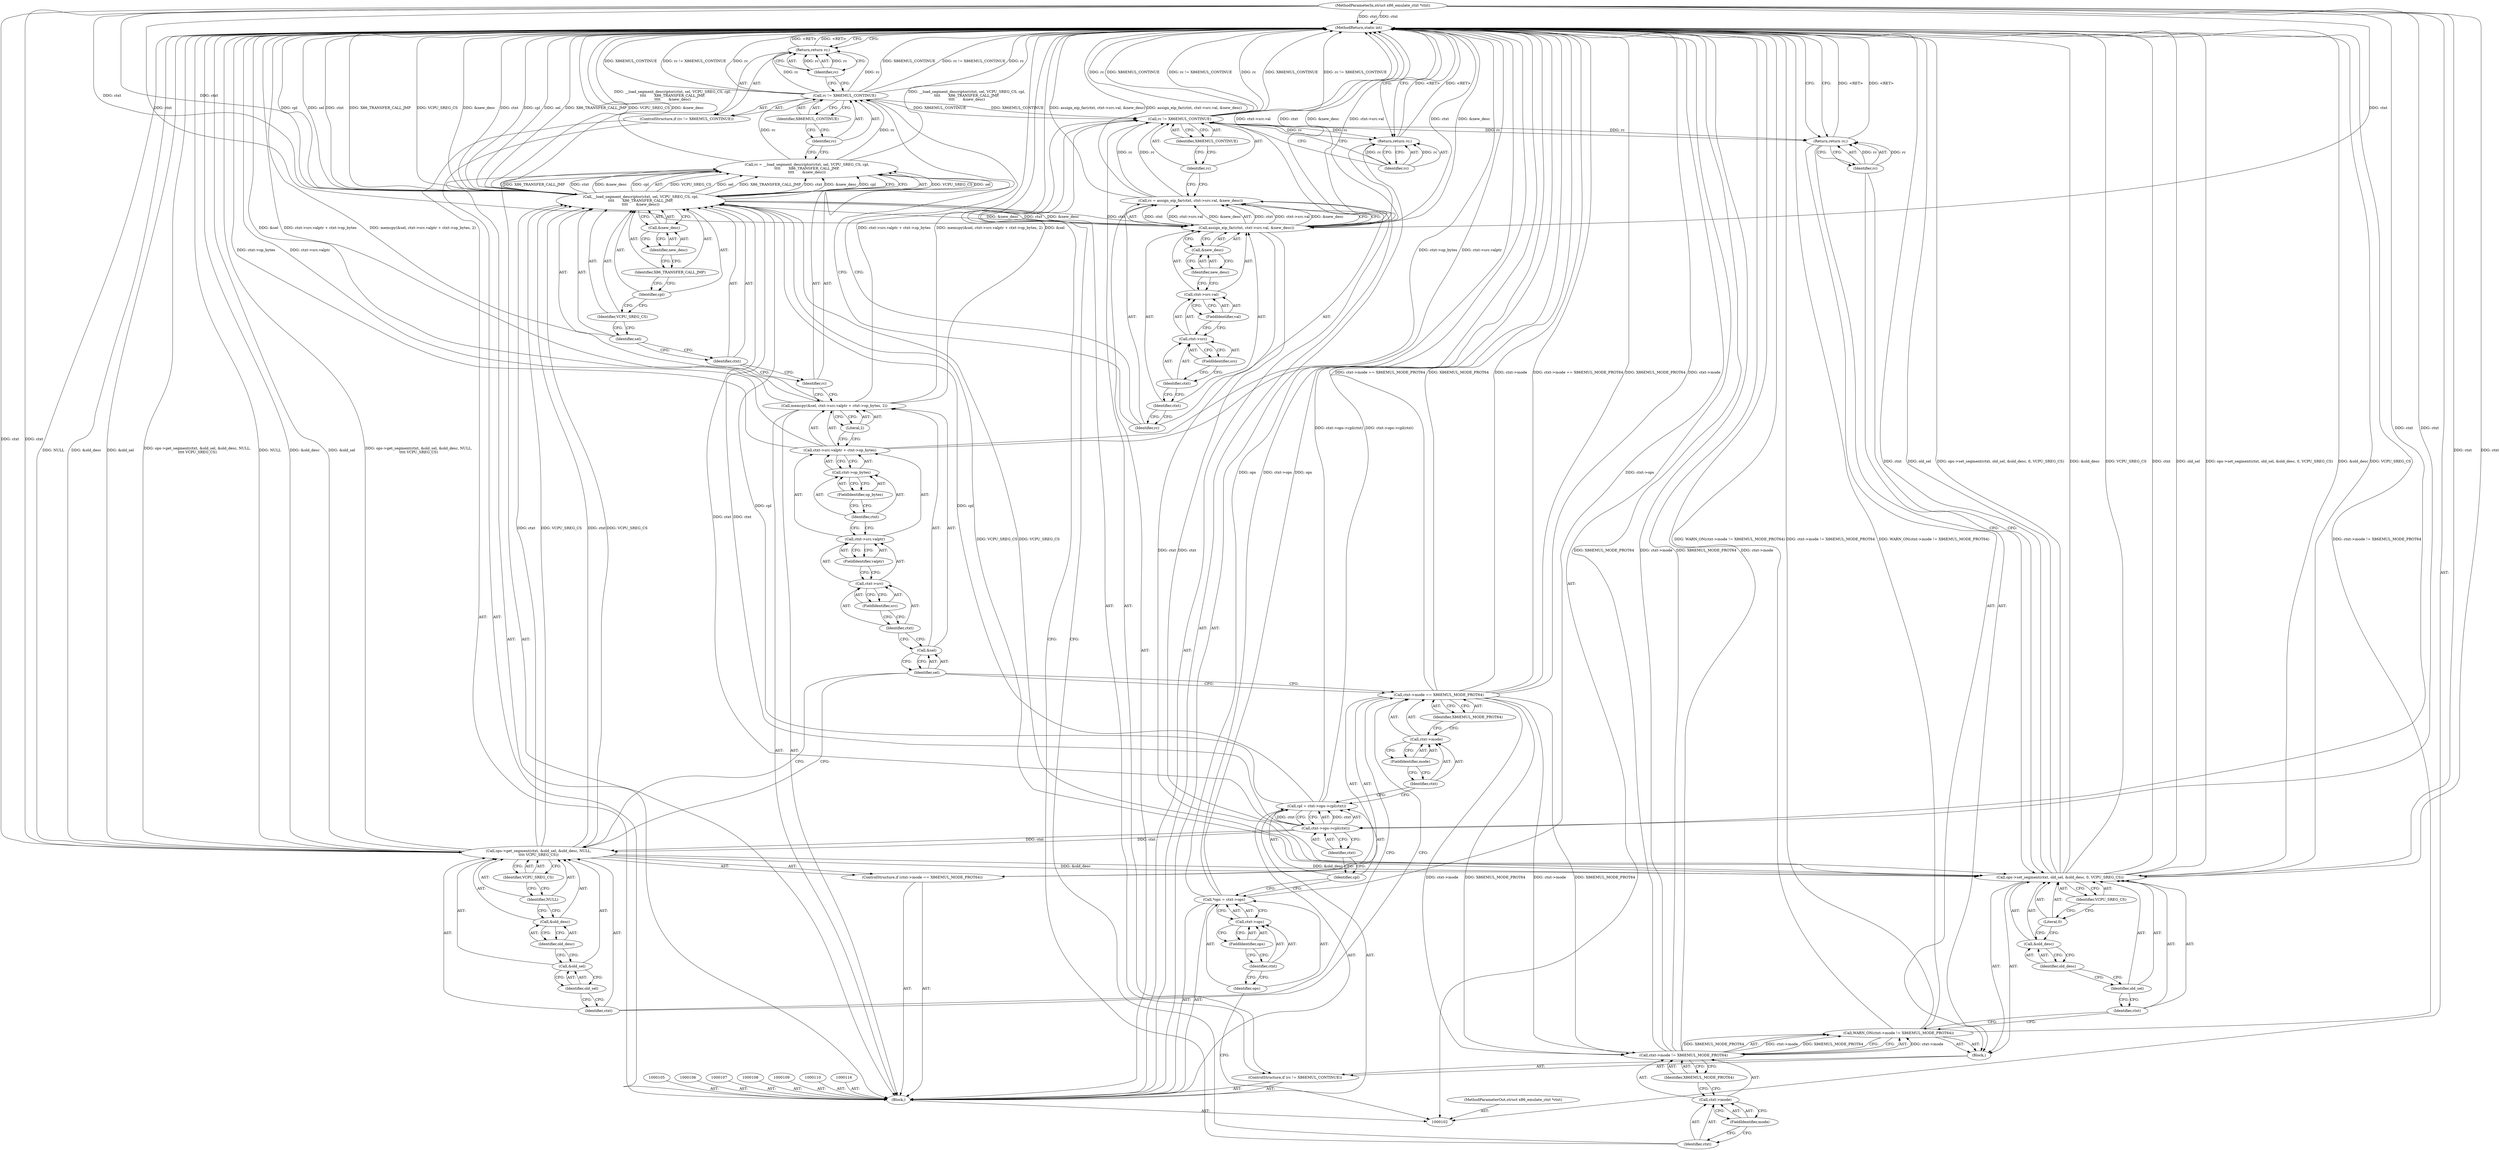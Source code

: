 digraph "1_linux_2117d5398c81554fbf803f5fd1dc55eb78216c0c" {
"1000197" [label="(MethodReturn,static int)"];
"1000103" [label="(MethodParameterIn,struct x86_emulate_ctxt *ctxt)"];
"1000287" [label="(MethodParameterOut,struct x86_emulate_ctxt *ctxt)"];
"1000121" [label="(ControlStructure,if (ctxt->mode == X86EMUL_MODE_PROT64))"];
"1000125" [label="(FieldIdentifier,mode)"];
"1000126" [label="(Identifier,X86EMUL_MODE_PROT64)"];
"1000122" [label="(Call,ctxt->mode == X86EMUL_MODE_PROT64)"];
"1000123" [label="(Call,ctxt->mode)"];
"1000124" [label="(Identifier,ctxt)"];
"1000128" [label="(Identifier,ctxt)"];
"1000127" [label="(Call,ops->get_segment(ctxt, &old_sel, &old_desc, NULL,\n\t\t\t\t VCPU_SREG_CS))"];
"1000129" [label="(Call,&old_sel)"];
"1000130" [label="(Identifier,old_sel)"];
"1000131" [label="(Call,&old_desc)"];
"1000132" [label="(Identifier,old_desc)"];
"1000133" [label="(Identifier,NULL)"];
"1000134" [label="(Identifier,VCPU_SREG_CS)"];
"1000137" [label="(Identifier,sel)"];
"1000138" [label="(Call,ctxt->src.valptr + ctxt->op_bytes)"];
"1000139" [label="(Call,ctxt->src.valptr)"];
"1000140" [label="(Call,ctxt->src)"];
"1000141" [label="(Identifier,ctxt)"];
"1000135" [label="(Call,memcpy(&sel, ctxt->src.valptr + ctxt->op_bytes, 2))"];
"1000142" [label="(FieldIdentifier,src)"];
"1000143" [label="(FieldIdentifier,valptr)"];
"1000144" [label="(Call,ctxt->op_bytes)"];
"1000145" [label="(Identifier,ctxt)"];
"1000146" [label="(FieldIdentifier,op_bytes)"];
"1000147" [label="(Literal,2)"];
"1000136" [label="(Call,&sel)"];
"1000148" [label="(Call,rc = __load_segment_descriptor(ctxt, sel, VCPU_SREG_CS, cpl,\n\t\t\t\t       X86_TRANSFER_CALL_JMP,\n\t\t\t\t       &new_desc))"];
"1000149" [label="(Identifier,rc)"];
"1000151" [label="(Identifier,ctxt)"];
"1000152" [label="(Identifier,sel)"];
"1000153" [label="(Identifier,VCPU_SREG_CS)"];
"1000154" [label="(Identifier,cpl)"];
"1000150" [label="(Call,__load_segment_descriptor(ctxt, sel, VCPU_SREG_CS, cpl,\n\t\t\t\t       X86_TRANSFER_CALL_JMP,\n\t\t\t\t       &new_desc))"];
"1000155" [label="(Identifier,X86_TRANSFER_CALL_JMP)"];
"1000156" [label="(Call,&new_desc)"];
"1000157" [label="(Identifier,new_desc)"];
"1000158" [label="(ControlStructure,if (rc != X86EMUL_CONTINUE))"];
"1000161" [label="(Identifier,X86EMUL_CONTINUE)"];
"1000159" [label="(Call,rc != X86EMUL_CONTINUE)"];
"1000160" [label="(Identifier,rc)"];
"1000163" [label="(Identifier,rc)"];
"1000162" [label="(Return,return rc;)"];
"1000104" [label="(Block,)"];
"1000164" [label="(Call,rc = assign_eip_far(ctxt, ctxt->src.val, &new_desc))"];
"1000165" [label="(Identifier,rc)"];
"1000167" [label="(Identifier,ctxt)"];
"1000168" [label="(Call,ctxt->src.val)"];
"1000169" [label="(Call,ctxt->src)"];
"1000170" [label="(Identifier,ctxt)"];
"1000171" [label="(FieldIdentifier,src)"];
"1000172" [label="(FieldIdentifier,val)"];
"1000173" [label="(Call,&new_desc)"];
"1000174" [label="(Identifier,new_desc)"];
"1000166" [label="(Call,assign_eip_far(ctxt, ctxt->src.val, &new_desc))"];
"1000175" [label="(ControlStructure,if (rc != X86EMUL_CONTINUE))"];
"1000178" [label="(Identifier,X86EMUL_CONTINUE)"];
"1000179" [label="(Block,)"];
"1000176" [label="(Call,rc != X86EMUL_CONTINUE)"];
"1000177" [label="(Identifier,rc)"];
"1000181" [label="(Call,ctxt->mode != X86EMUL_MODE_PROT64)"];
"1000182" [label="(Call,ctxt->mode)"];
"1000183" [label="(Identifier,ctxt)"];
"1000184" [label="(FieldIdentifier,mode)"];
"1000180" [label="(Call,WARN_ON(ctxt->mode != X86EMUL_MODE_PROT64))"];
"1000185" [label="(Identifier,X86EMUL_MODE_PROT64)"];
"1000187" [label="(Identifier,ctxt)"];
"1000186" [label="(Call,ops->set_segment(ctxt, old_sel, &old_desc, 0, VCPU_SREG_CS))"];
"1000188" [label="(Identifier,old_sel)"];
"1000189" [label="(Call,&old_desc)"];
"1000190" [label="(Identifier,old_desc)"];
"1000191" [label="(Literal,0)"];
"1000192" [label="(Identifier,VCPU_SREG_CS)"];
"1000193" [label="(Return,return rc;)"];
"1000194" [label="(Identifier,rc)"];
"1000195" [label="(Return,return rc;)"];
"1000196" [label="(Identifier,rc)"];
"1000111" [label="(Call,*ops = ctxt->ops)"];
"1000112" [label="(Identifier,ops)"];
"1000113" [label="(Call,ctxt->ops)"];
"1000114" [label="(Identifier,ctxt)"];
"1000115" [label="(FieldIdentifier,ops)"];
"1000119" [label="(Call,ctxt->ops->cpl(ctxt))"];
"1000120" [label="(Identifier,ctxt)"];
"1000117" [label="(Call,cpl = ctxt->ops->cpl(ctxt))"];
"1000118" [label="(Identifier,cpl)"];
"1000197" -> "1000102"  [label="AST: "];
"1000197" -> "1000162"  [label="CFG: "];
"1000197" -> "1000193"  [label="CFG: "];
"1000197" -> "1000195"  [label="CFG: "];
"1000186" -> "1000197"  [label="DDG: ctxt"];
"1000186" -> "1000197"  [label="DDG: old_sel"];
"1000186" -> "1000197"  [label="DDG: ops->set_segment(ctxt, old_sel, &old_desc, 0, VCPU_SREG_CS)"];
"1000186" -> "1000197"  [label="DDG: &old_desc"];
"1000186" -> "1000197"  [label="DDG: VCPU_SREG_CS"];
"1000181" -> "1000197"  [label="DDG: X86EMUL_MODE_PROT64"];
"1000181" -> "1000197"  [label="DDG: ctxt->mode"];
"1000150" -> "1000197"  [label="DDG: ctxt"];
"1000150" -> "1000197"  [label="DDG: cpl"];
"1000150" -> "1000197"  [label="DDG: sel"];
"1000150" -> "1000197"  [label="DDG: X86_TRANSFER_CALL_JMP"];
"1000150" -> "1000197"  [label="DDG: VCPU_SREG_CS"];
"1000150" -> "1000197"  [label="DDG: &new_desc"];
"1000180" -> "1000197"  [label="DDG: ctxt->mode != X86EMUL_MODE_PROT64"];
"1000180" -> "1000197"  [label="DDG: WARN_ON(ctxt->mode != X86EMUL_MODE_PROT64)"];
"1000117" -> "1000197"  [label="DDG: ctxt->ops->cpl(ctxt)"];
"1000127" -> "1000197"  [label="DDG: &old_desc"];
"1000127" -> "1000197"  [label="DDG: &old_sel"];
"1000127" -> "1000197"  [label="DDG: ops->get_segment(ctxt, &old_sel, &old_desc, NULL,\n\t\t\t\t VCPU_SREG_CS)"];
"1000127" -> "1000197"  [label="DDG: NULL"];
"1000159" -> "1000197"  [label="DDG: rc != X86EMUL_CONTINUE"];
"1000159" -> "1000197"  [label="DDG: rc"];
"1000159" -> "1000197"  [label="DDG: X86EMUL_CONTINUE"];
"1000176" -> "1000197"  [label="DDG: X86EMUL_CONTINUE"];
"1000176" -> "1000197"  [label="DDG: rc != X86EMUL_CONTINUE"];
"1000176" -> "1000197"  [label="DDG: rc"];
"1000166" -> "1000197"  [label="DDG: ctxt->src.val"];
"1000166" -> "1000197"  [label="DDG: ctxt"];
"1000166" -> "1000197"  [label="DDG: &new_desc"];
"1000122" -> "1000197"  [label="DDG: X86EMUL_MODE_PROT64"];
"1000122" -> "1000197"  [label="DDG: ctxt->mode"];
"1000122" -> "1000197"  [label="DDG: ctxt->mode == X86EMUL_MODE_PROT64"];
"1000138" -> "1000197"  [label="DDG: ctxt->src.valptr"];
"1000138" -> "1000197"  [label="DDG: ctxt->op_bytes"];
"1000164" -> "1000197"  [label="DDG: assign_eip_far(ctxt, ctxt->src.val, &new_desc)"];
"1000103" -> "1000197"  [label="DDG: ctxt"];
"1000111" -> "1000197"  [label="DDG: ops"];
"1000111" -> "1000197"  [label="DDG: ctxt->ops"];
"1000135" -> "1000197"  [label="DDG: memcpy(&sel, ctxt->src.valptr + ctxt->op_bytes, 2)"];
"1000135" -> "1000197"  [label="DDG: &sel"];
"1000135" -> "1000197"  [label="DDG: ctxt->src.valptr + ctxt->op_bytes"];
"1000148" -> "1000197"  [label="DDG: __load_segment_descriptor(ctxt, sel, VCPU_SREG_CS, cpl,\n\t\t\t\t       X86_TRANSFER_CALL_JMP,\n\t\t\t\t       &new_desc)"];
"1000162" -> "1000197"  [label="DDG: <RET>"];
"1000195" -> "1000197"  [label="DDG: <RET>"];
"1000193" -> "1000197"  [label="DDG: <RET>"];
"1000103" -> "1000102"  [label="AST: "];
"1000103" -> "1000197"  [label="DDG: ctxt"];
"1000103" -> "1000119"  [label="DDG: ctxt"];
"1000103" -> "1000127"  [label="DDG: ctxt"];
"1000103" -> "1000150"  [label="DDG: ctxt"];
"1000103" -> "1000166"  [label="DDG: ctxt"];
"1000103" -> "1000186"  [label="DDG: ctxt"];
"1000287" -> "1000102"  [label="AST: "];
"1000121" -> "1000104"  [label="AST: "];
"1000122" -> "1000121"  [label="AST: "];
"1000127" -> "1000121"  [label="AST: "];
"1000125" -> "1000123"  [label="AST: "];
"1000125" -> "1000124"  [label="CFG: "];
"1000123" -> "1000125"  [label="CFG: "];
"1000126" -> "1000122"  [label="AST: "];
"1000126" -> "1000123"  [label="CFG: "];
"1000122" -> "1000126"  [label="CFG: "];
"1000122" -> "1000121"  [label="AST: "];
"1000122" -> "1000126"  [label="CFG: "];
"1000123" -> "1000122"  [label="AST: "];
"1000126" -> "1000122"  [label="AST: "];
"1000128" -> "1000122"  [label="CFG: "];
"1000137" -> "1000122"  [label="CFG: "];
"1000122" -> "1000197"  [label="DDG: X86EMUL_MODE_PROT64"];
"1000122" -> "1000197"  [label="DDG: ctxt->mode"];
"1000122" -> "1000197"  [label="DDG: ctxt->mode == X86EMUL_MODE_PROT64"];
"1000122" -> "1000181"  [label="DDG: ctxt->mode"];
"1000122" -> "1000181"  [label="DDG: X86EMUL_MODE_PROT64"];
"1000123" -> "1000122"  [label="AST: "];
"1000123" -> "1000125"  [label="CFG: "];
"1000124" -> "1000123"  [label="AST: "];
"1000125" -> "1000123"  [label="AST: "];
"1000126" -> "1000123"  [label="CFG: "];
"1000124" -> "1000123"  [label="AST: "];
"1000124" -> "1000117"  [label="CFG: "];
"1000125" -> "1000124"  [label="CFG: "];
"1000128" -> "1000127"  [label="AST: "];
"1000128" -> "1000122"  [label="CFG: "];
"1000130" -> "1000128"  [label="CFG: "];
"1000127" -> "1000121"  [label="AST: "];
"1000127" -> "1000134"  [label="CFG: "];
"1000128" -> "1000127"  [label="AST: "];
"1000129" -> "1000127"  [label="AST: "];
"1000131" -> "1000127"  [label="AST: "];
"1000133" -> "1000127"  [label="AST: "];
"1000134" -> "1000127"  [label="AST: "];
"1000137" -> "1000127"  [label="CFG: "];
"1000127" -> "1000197"  [label="DDG: &old_desc"];
"1000127" -> "1000197"  [label="DDG: &old_sel"];
"1000127" -> "1000197"  [label="DDG: ops->get_segment(ctxt, &old_sel, &old_desc, NULL,\n\t\t\t\t VCPU_SREG_CS)"];
"1000127" -> "1000197"  [label="DDG: NULL"];
"1000119" -> "1000127"  [label="DDG: ctxt"];
"1000103" -> "1000127"  [label="DDG: ctxt"];
"1000127" -> "1000150"  [label="DDG: ctxt"];
"1000127" -> "1000150"  [label="DDG: VCPU_SREG_CS"];
"1000127" -> "1000186"  [label="DDG: &old_desc"];
"1000129" -> "1000127"  [label="AST: "];
"1000129" -> "1000130"  [label="CFG: "];
"1000130" -> "1000129"  [label="AST: "];
"1000132" -> "1000129"  [label="CFG: "];
"1000130" -> "1000129"  [label="AST: "];
"1000130" -> "1000128"  [label="CFG: "];
"1000129" -> "1000130"  [label="CFG: "];
"1000131" -> "1000127"  [label="AST: "];
"1000131" -> "1000132"  [label="CFG: "];
"1000132" -> "1000131"  [label="AST: "];
"1000133" -> "1000131"  [label="CFG: "];
"1000132" -> "1000131"  [label="AST: "];
"1000132" -> "1000129"  [label="CFG: "];
"1000131" -> "1000132"  [label="CFG: "];
"1000133" -> "1000127"  [label="AST: "];
"1000133" -> "1000131"  [label="CFG: "];
"1000134" -> "1000133"  [label="CFG: "];
"1000134" -> "1000127"  [label="AST: "];
"1000134" -> "1000133"  [label="CFG: "];
"1000127" -> "1000134"  [label="CFG: "];
"1000137" -> "1000136"  [label="AST: "];
"1000137" -> "1000127"  [label="CFG: "];
"1000137" -> "1000122"  [label="CFG: "];
"1000136" -> "1000137"  [label="CFG: "];
"1000138" -> "1000135"  [label="AST: "];
"1000138" -> "1000144"  [label="CFG: "];
"1000139" -> "1000138"  [label="AST: "];
"1000144" -> "1000138"  [label="AST: "];
"1000147" -> "1000138"  [label="CFG: "];
"1000138" -> "1000197"  [label="DDG: ctxt->src.valptr"];
"1000138" -> "1000197"  [label="DDG: ctxt->op_bytes"];
"1000139" -> "1000138"  [label="AST: "];
"1000139" -> "1000143"  [label="CFG: "];
"1000140" -> "1000139"  [label="AST: "];
"1000143" -> "1000139"  [label="AST: "];
"1000145" -> "1000139"  [label="CFG: "];
"1000140" -> "1000139"  [label="AST: "];
"1000140" -> "1000142"  [label="CFG: "];
"1000141" -> "1000140"  [label="AST: "];
"1000142" -> "1000140"  [label="AST: "];
"1000143" -> "1000140"  [label="CFG: "];
"1000141" -> "1000140"  [label="AST: "];
"1000141" -> "1000136"  [label="CFG: "];
"1000142" -> "1000141"  [label="CFG: "];
"1000135" -> "1000104"  [label="AST: "];
"1000135" -> "1000147"  [label="CFG: "];
"1000136" -> "1000135"  [label="AST: "];
"1000138" -> "1000135"  [label="AST: "];
"1000147" -> "1000135"  [label="AST: "];
"1000149" -> "1000135"  [label="CFG: "];
"1000135" -> "1000197"  [label="DDG: memcpy(&sel, ctxt->src.valptr + ctxt->op_bytes, 2)"];
"1000135" -> "1000197"  [label="DDG: &sel"];
"1000135" -> "1000197"  [label="DDG: ctxt->src.valptr + ctxt->op_bytes"];
"1000142" -> "1000140"  [label="AST: "];
"1000142" -> "1000141"  [label="CFG: "];
"1000140" -> "1000142"  [label="CFG: "];
"1000143" -> "1000139"  [label="AST: "];
"1000143" -> "1000140"  [label="CFG: "];
"1000139" -> "1000143"  [label="CFG: "];
"1000144" -> "1000138"  [label="AST: "];
"1000144" -> "1000146"  [label="CFG: "];
"1000145" -> "1000144"  [label="AST: "];
"1000146" -> "1000144"  [label="AST: "];
"1000138" -> "1000144"  [label="CFG: "];
"1000145" -> "1000144"  [label="AST: "];
"1000145" -> "1000139"  [label="CFG: "];
"1000146" -> "1000145"  [label="CFG: "];
"1000146" -> "1000144"  [label="AST: "];
"1000146" -> "1000145"  [label="CFG: "];
"1000144" -> "1000146"  [label="CFG: "];
"1000147" -> "1000135"  [label="AST: "];
"1000147" -> "1000138"  [label="CFG: "];
"1000135" -> "1000147"  [label="CFG: "];
"1000136" -> "1000135"  [label="AST: "];
"1000136" -> "1000137"  [label="CFG: "];
"1000137" -> "1000136"  [label="AST: "];
"1000141" -> "1000136"  [label="CFG: "];
"1000148" -> "1000104"  [label="AST: "];
"1000148" -> "1000150"  [label="CFG: "];
"1000149" -> "1000148"  [label="AST: "];
"1000150" -> "1000148"  [label="AST: "];
"1000160" -> "1000148"  [label="CFG: "];
"1000148" -> "1000197"  [label="DDG: __load_segment_descriptor(ctxt, sel, VCPU_SREG_CS, cpl,\n\t\t\t\t       X86_TRANSFER_CALL_JMP,\n\t\t\t\t       &new_desc)"];
"1000150" -> "1000148"  [label="DDG: VCPU_SREG_CS"];
"1000150" -> "1000148"  [label="DDG: sel"];
"1000150" -> "1000148"  [label="DDG: X86_TRANSFER_CALL_JMP"];
"1000150" -> "1000148"  [label="DDG: ctxt"];
"1000150" -> "1000148"  [label="DDG: &new_desc"];
"1000150" -> "1000148"  [label="DDG: cpl"];
"1000148" -> "1000159"  [label="DDG: rc"];
"1000149" -> "1000148"  [label="AST: "];
"1000149" -> "1000135"  [label="CFG: "];
"1000151" -> "1000149"  [label="CFG: "];
"1000151" -> "1000150"  [label="AST: "];
"1000151" -> "1000149"  [label="CFG: "];
"1000152" -> "1000151"  [label="CFG: "];
"1000152" -> "1000150"  [label="AST: "];
"1000152" -> "1000151"  [label="CFG: "];
"1000153" -> "1000152"  [label="CFG: "];
"1000153" -> "1000150"  [label="AST: "];
"1000153" -> "1000152"  [label="CFG: "];
"1000154" -> "1000153"  [label="CFG: "];
"1000154" -> "1000150"  [label="AST: "];
"1000154" -> "1000153"  [label="CFG: "];
"1000155" -> "1000154"  [label="CFG: "];
"1000150" -> "1000148"  [label="AST: "];
"1000150" -> "1000156"  [label="CFG: "];
"1000151" -> "1000150"  [label="AST: "];
"1000152" -> "1000150"  [label="AST: "];
"1000153" -> "1000150"  [label="AST: "];
"1000154" -> "1000150"  [label="AST: "];
"1000155" -> "1000150"  [label="AST: "];
"1000156" -> "1000150"  [label="AST: "];
"1000148" -> "1000150"  [label="CFG: "];
"1000150" -> "1000197"  [label="DDG: ctxt"];
"1000150" -> "1000197"  [label="DDG: cpl"];
"1000150" -> "1000197"  [label="DDG: sel"];
"1000150" -> "1000197"  [label="DDG: X86_TRANSFER_CALL_JMP"];
"1000150" -> "1000197"  [label="DDG: VCPU_SREG_CS"];
"1000150" -> "1000197"  [label="DDG: &new_desc"];
"1000150" -> "1000148"  [label="DDG: VCPU_SREG_CS"];
"1000150" -> "1000148"  [label="DDG: sel"];
"1000150" -> "1000148"  [label="DDG: X86_TRANSFER_CALL_JMP"];
"1000150" -> "1000148"  [label="DDG: ctxt"];
"1000150" -> "1000148"  [label="DDG: &new_desc"];
"1000150" -> "1000148"  [label="DDG: cpl"];
"1000119" -> "1000150"  [label="DDG: ctxt"];
"1000127" -> "1000150"  [label="DDG: ctxt"];
"1000127" -> "1000150"  [label="DDG: VCPU_SREG_CS"];
"1000103" -> "1000150"  [label="DDG: ctxt"];
"1000117" -> "1000150"  [label="DDG: cpl"];
"1000150" -> "1000166"  [label="DDG: ctxt"];
"1000150" -> "1000166"  [label="DDG: &new_desc"];
"1000150" -> "1000186"  [label="DDG: VCPU_SREG_CS"];
"1000155" -> "1000150"  [label="AST: "];
"1000155" -> "1000154"  [label="CFG: "];
"1000157" -> "1000155"  [label="CFG: "];
"1000156" -> "1000150"  [label="AST: "];
"1000156" -> "1000157"  [label="CFG: "];
"1000157" -> "1000156"  [label="AST: "];
"1000150" -> "1000156"  [label="CFG: "];
"1000157" -> "1000156"  [label="AST: "];
"1000157" -> "1000155"  [label="CFG: "];
"1000156" -> "1000157"  [label="CFG: "];
"1000158" -> "1000104"  [label="AST: "];
"1000159" -> "1000158"  [label="AST: "];
"1000162" -> "1000158"  [label="AST: "];
"1000161" -> "1000159"  [label="AST: "];
"1000161" -> "1000160"  [label="CFG: "];
"1000159" -> "1000161"  [label="CFG: "];
"1000159" -> "1000158"  [label="AST: "];
"1000159" -> "1000161"  [label="CFG: "];
"1000160" -> "1000159"  [label="AST: "];
"1000161" -> "1000159"  [label="AST: "];
"1000163" -> "1000159"  [label="CFG: "];
"1000165" -> "1000159"  [label="CFG: "];
"1000159" -> "1000197"  [label="DDG: rc != X86EMUL_CONTINUE"];
"1000159" -> "1000197"  [label="DDG: rc"];
"1000159" -> "1000197"  [label="DDG: X86EMUL_CONTINUE"];
"1000148" -> "1000159"  [label="DDG: rc"];
"1000159" -> "1000162"  [label="DDG: rc"];
"1000159" -> "1000176"  [label="DDG: X86EMUL_CONTINUE"];
"1000160" -> "1000159"  [label="AST: "];
"1000160" -> "1000148"  [label="CFG: "];
"1000161" -> "1000160"  [label="CFG: "];
"1000163" -> "1000162"  [label="AST: "];
"1000163" -> "1000159"  [label="CFG: "];
"1000162" -> "1000163"  [label="CFG: "];
"1000163" -> "1000162"  [label="DDG: rc"];
"1000162" -> "1000158"  [label="AST: "];
"1000162" -> "1000163"  [label="CFG: "];
"1000163" -> "1000162"  [label="AST: "];
"1000197" -> "1000162"  [label="CFG: "];
"1000162" -> "1000197"  [label="DDG: <RET>"];
"1000163" -> "1000162"  [label="DDG: rc"];
"1000159" -> "1000162"  [label="DDG: rc"];
"1000104" -> "1000102"  [label="AST: "];
"1000105" -> "1000104"  [label="AST: "];
"1000106" -> "1000104"  [label="AST: "];
"1000107" -> "1000104"  [label="AST: "];
"1000108" -> "1000104"  [label="AST: "];
"1000109" -> "1000104"  [label="AST: "];
"1000110" -> "1000104"  [label="AST: "];
"1000111" -> "1000104"  [label="AST: "];
"1000116" -> "1000104"  [label="AST: "];
"1000117" -> "1000104"  [label="AST: "];
"1000121" -> "1000104"  [label="AST: "];
"1000135" -> "1000104"  [label="AST: "];
"1000148" -> "1000104"  [label="AST: "];
"1000158" -> "1000104"  [label="AST: "];
"1000164" -> "1000104"  [label="AST: "];
"1000175" -> "1000104"  [label="AST: "];
"1000195" -> "1000104"  [label="AST: "];
"1000164" -> "1000104"  [label="AST: "];
"1000164" -> "1000166"  [label="CFG: "];
"1000165" -> "1000164"  [label="AST: "];
"1000166" -> "1000164"  [label="AST: "];
"1000177" -> "1000164"  [label="CFG: "];
"1000164" -> "1000197"  [label="DDG: assign_eip_far(ctxt, ctxt->src.val, &new_desc)"];
"1000166" -> "1000164"  [label="DDG: ctxt"];
"1000166" -> "1000164"  [label="DDG: ctxt->src.val"];
"1000166" -> "1000164"  [label="DDG: &new_desc"];
"1000164" -> "1000176"  [label="DDG: rc"];
"1000165" -> "1000164"  [label="AST: "];
"1000165" -> "1000159"  [label="CFG: "];
"1000167" -> "1000165"  [label="CFG: "];
"1000167" -> "1000166"  [label="AST: "];
"1000167" -> "1000165"  [label="CFG: "];
"1000170" -> "1000167"  [label="CFG: "];
"1000168" -> "1000166"  [label="AST: "];
"1000168" -> "1000172"  [label="CFG: "];
"1000169" -> "1000168"  [label="AST: "];
"1000172" -> "1000168"  [label="AST: "];
"1000174" -> "1000168"  [label="CFG: "];
"1000169" -> "1000168"  [label="AST: "];
"1000169" -> "1000171"  [label="CFG: "];
"1000170" -> "1000169"  [label="AST: "];
"1000171" -> "1000169"  [label="AST: "];
"1000172" -> "1000169"  [label="CFG: "];
"1000170" -> "1000169"  [label="AST: "];
"1000170" -> "1000167"  [label="CFG: "];
"1000171" -> "1000170"  [label="CFG: "];
"1000171" -> "1000169"  [label="AST: "];
"1000171" -> "1000170"  [label="CFG: "];
"1000169" -> "1000171"  [label="CFG: "];
"1000172" -> "1000168"  [label="AST: "];
"1000172" -> "1000169"  [label="CFG: "];
"1000168" -> "1000172"  [label="CFG: "];
"1000173" -> "1000166"  [label="AST: "];
"1000173" -> "1000174"  [label="CFG: "];
"1000174" -> "1000173"  [label="AST: "];
"1000166" -> "1000173"  [label="CFG: "];
"1000174" -> "1000173"  [label="AST: "];
"1000174" -> "1000168"  [label="CFG: "];
"1000173" -> "1000174"  [label="CFG: "];
"1000166" -> "1000164"  [label="AST: "];
"1000166" -> "1000173"  [label="CFG: "];
"1000167" -> "1000166"  [label="AST: "];
"1000168" -> "1000166"  [label="AST: "];
"1000173" -> "1000166"  [label="AST: "];
"1000164" -> "1000166"  [label="CFG: "];
"1000166" -> "1000197"  [label="DDG: ctxt->src.val"];
"1000166" -> "1000197"  [label="DDG: ctxt"];
"1000166" -> "1000197"  [label="DDG: &new_desc"];
"1000166" -> "1000164"  [label="DDG: ctxt"];
"1000166" -> "1000164"  [label="DDG: ctxt->src.val"];
"1000166" -> "1000164"  [label="DDG: &new_desc"];
"1000150" -> "1000166"  [label="DDG: ctxt"];
"1000150" -> "1000166"  [label="DDG: &new_desc"];
"1000103" -> "1000166"  [label="DDG: ctxt"];
"1000166" -> "1000186"  [label="DDG: ctxt"];
"1000175" -> "1000104"  [label="AST: "];
"1000176" -> "1000175"  [label="AST: "];
"1000179" -> "1000175"  [label="AST: "];
"1000178" -> "1000176"  [label="AST: "];
"1000178" -> "1000177"  [label="CFG: "];
"1000176" -> "1000178"  [label="CFG: "];
"1000179" -> "1000175"  [label="AST: "];
"1000180" -> "1000179"  [label="AST: "];
"1000186" -> "1000179"  [label="AST: "];
"1000193" -> "1000179"  [label="AST: "];
"1000176" -> "1000175"  [label="AST: "];
"1000176" -> "1000178"  [label="CFG: "];
"1000177" -> "1000176"  [label="AST: "];
"1000178" -> "1000176"  [label="AST: "];
"1000183" -> "1000176"  [label="CFG: "];
"1000196" -> "1000176"  [label="CFG: "];
"1000176" -> "1000197"  [label="DDG: X86EMUL_CONTINUE"];
"1000176" -> "1000197"  [label="DDG: rc != X86EMUL_CONTINUE"];
"1000176" -> "1000197"  [label="DDG: rc"];
"1000164" -> "1000176"  [label="DDG: rc"];
"1000159" -> "1000176"  [label="DDG: X86EMUL_CONTINUE"];
"1000176" -> "1000193"  [label="DDG: rc"];
"1000176" -> "1000195"  [label="DDG: rc"];
"1000177" -> "1000176"  [label="AST: "];
"1000177" -> "1000164"  [label="CFG: "];
"1000178" -> "1000177"  [label="CFG: "];
"1000181" -> "1000180"  [label="AST: "];
"1000181" -> "1000185"  [label="CFG: "];
"1000182" -> "1000181"  [label="AST: "];
"1000185" -> "1000181"  [label="AST: "];
"1000180" -> "1000181"  [label="CFG: "];
"1000181" -> "1000197"  [label="DDG: X86EMUL_MODE_PROT64"];
"1000181" -> "1000197"  [label="DDG: ctxt->mode"];
"1000181" -> "1000180"  [label="DDG: ctxt->mode"];
"1000181" -> "1000180"  [label="DDG: X86EMUL_MODE_PROT64"];
"1000122" -> "1000181"  [label="DDG: ctxt->mode"];
"1000122" -> "1000181"  [label="DDG: X86EMUL_MODE_PROT64"];
"1000182" -> "1000181"  [label="AST: "];
"1000182" -> "1000184"  [label="CFG: "];
"1000183" -> "1000182"  [label="AST: "];
"1000184" -> "1000182"  [label="AST: "];
"1000185" -> "1000182"  [label="CFG: "];
"1000183" -> "1000182"  [label="AST: "];
"1000183" -> "1000176"  [label="CFG: "];
"1000184" -> "1000183"  [label="CFG: "];
"1000184" -> "1000182"  [label="AST: "];
"1000184" -> "1000183"  [label="CFG: "];
"1000182" -> "1000184"  [label="CFG: "];
"1000180" -> "1000179"  [label="AST: "];
"1000180" -> "1000181"  [label="CFG: "];
"1000181" -> "1000180"  [label="AST: "];
"1000187" -> "1000180"  [label="CFG: "];
"1000180" -> "1000197"  [label="DDG: ctxt->mode != X86EMUL_MODE_PROT64"];
"1000180" -> "1000197"  [label="DDG: WARN_ON(ctxt->mode != X86EMUL_MODE_PROT64)"];
"1000181" -> "1000180"  [label="DDG: ctxt->mode"];
"1000181" -> "1000180"  [label="DDG: X86EMUL_MODE_PROT64"];
"1000185" -> "1000181"  [label="AST: "];
"1000185" -> "1000182"  [label="CFG: "];
"1000181" -> "1000185"  [label="CFG: "];
"1000187" -> "1000186"  [label="AST: "];
"1000187" -> "1000180"  [label="CFG: "];
"1000188" -> "1000187"  [label="CFG: "];
"1000186" -> "1000179"  [label="AST: "];
"1000186" -> "1000192"  [label="CFG: "];
"1000187" -> "1000186"  [label="AST: "];
"1000188" -> "1000186"  [label="AST: "];
"1000189" -> "1000186"  [label="AST: "];
"1000191" -> "1000186"  [label="AST: "];
"1000192" -> "1000186"  [label="AST: "];
"1000194" -> "1000186"  [label="CFG: "];
"1000186" -> "1000197"  [label="DDG: ctxt"];
"1000186" -> "1000197"  [label="DDG: old_sel"];
"1000186" -> "1000197"  [label="DDG: ops->set_segment(ctxt, old_sel, &old_desc, 0, VCPU_SREG_CS)"];
"1000186" -> "1000197"  [label="DDG: &old_desc"];
"1000186" -> "1000197"  [label="DDG: VCPU_SREG_CS"];
"1000166" -> "1000186"  [label="DDG: ctxt"];
"1000103" -> "1000186"  [label="DDG: ctxt"];
"1000127" -> "1000186"  [label="DDG: &old_desc"];
"1000150" -> "1000186"  [label="DDG: VCPU_SREG_CS"];
"1000188" -> "1000186"  [label="AST: "];
"1000188" -> "1000187"  [label="CFG: "];
"1000190" -> "1000188"  [label="CFG: "];
"1000189" -> "1000186"  [label="AST: "];
"1000189" -> "1000190"  [label="CFG: "];
"1000190" -> "1000189"  [label="AST: "];
"1000191" -> "1000189"  [label="CFG: "];
"1000190" -> "1000189"  [label="AST: "];
"1000190" -> "1000188"  [label="CFG: "];
"1000189" -> "1000190"  [label="CFG: "];
"1000191" -> "1000186"  [label="AST: "];
"1000191" -> "1000189"  [label="CFG: "];
"1000192" -> "1000191"  [label="CFG: "];
"1000192" -> "1000186"  [label="AST: "];
"1000192" -> "1000191"  [label="CFG: "];
"1000186" -> "1000192"  [label="CFG: "];
"1000193" -> "1000179"  [label="AST: "];
"1000193" -> "1000194"  [label="CFG: "];
"1000194" -> "1000193"  [label="AST: "];
"1000197" -> "1000193"  [label="CFG: "];
"1000193" -> "1000197"  [label="DDG: <RET>"];
"1000194" -> "1000193"  [label="DDG: rc"];
"1000176" -> "1000193"  [label="DDG: rc"];
"1000194" -> "1000193"  [label="AST: "];
"1000194" -> "1000186"  [label="CFG: "];
"1000193" -> "1000194"  [label="CFG: "];
"1000194" -> "1000193"  [label="DDG: rc"];
"1000195" -> "1000104"  [label="AST: "];
"1000195" -> "1000196"  [label="CFG: "];
"1000196" -> "1000195"  [label="AST: "];
"1000197" -> "1000195"  [label="CFG: "];
"1000195" -> "1000197"  [label="DDG: <RET>"];
"1000196" -> "1000195"  [label="DDG: rc"];
"1000176" -> "1000195"  [label="DDG: rc"];
"1000196" -> "1000195"  [label="AST: "];
"1000196" -> "1000176"  [label="CFG: "];
"1000195" -> "1000196"  [label="CFG: "];
"1000196" -> "1000195"  [label="DDG: rc"];
"1000111" -> "1000104"  [label="AST: "];
"1000111" -> "1000113"  [label="CFG: "];
"1000112" -> "1000111"  [label="AST: "];
"1000113" -> "1000111"  [label="AST: "];
"1000118" -> "1000111"  [label="CFG: "];
"1000111" -> "1000197"  [label="DDG: ops"];
"1000111" -> "1000197"  [label="DDG: ctxt->ops"];
"1000112" -> "1000111"  [label="AST: "];
"1000112" -> "1000102"  [label="CFG: "];
"1000114" -> "1000112"  [label="CFG: "];
"1000113" -> "1000111"  [label="AST: "];
"1000113" -> "1000115"  [label="CFG: "];
"1000114" -> "1000113"  [label="AST: "];
"1000115" -> "1000113"  [label="AST: "];
"1000111" -> "1000113"  [label="CFG: "];
"1000114" -> "1000113"  [label="AST: "];
"1000114" -> "1000112"  [label="CFG: "];
"1000115" -> "1000114"  [label="CFG: "];
"1000115" -> "1000113"  [label="AST: "];
"1000115" -> "1000114"  [label="CFG: "];
"1000113" -> "1000115"  [label="CFG: "];
"1000119" -> "1000117"  [label="AST: "];
"1000119" -> "1000120"  [label="CFG: "];
"1000120" -> "1000119"  [label="AST: "];
"1000117" -> "1000119"  [label="CFG: "];
"1000119" -> "1000117"  [label="DDG: ctxt"];
"1000103" -> "1000119"  [label="DDG: ctxt"];
"1000119" -> "1000127"  [label="DDG: ctxt"];
"1000119" -> "1000150"  [label="DDG: ctxt"];
"1000120" -> "1000119"  [label="AST: "];
"1000120" -> "1000118"  [label="CFG: "];
"1000119" -> "1000120"  [label="CFG: "];
"1000117" -> "1000104"  [label="AST: "];
"1000117" -> "1000119"  [label="CFG: "];
"1000118" -> "1000117"  [label="AST: "];
"1000119" -> "1000117"  [label="AST: "];
"1000124" -> "1000117"  [label="CFG: "];
"1000117" -> "1000197"  [label="DDG: ctxt->ops->cpl(ctxt)"];
"1000119" -> "1000117"  [label="DDG: ctxt"];
"1000117" -> "1000150"  [label="DDG: cpl"];
"1000118" -> "1000117"  [label="AST: "];
"1000118" -> "1000111"  [label="CFG: "];
"1000120" -> "1000118"  [label="CFG: "];
}
